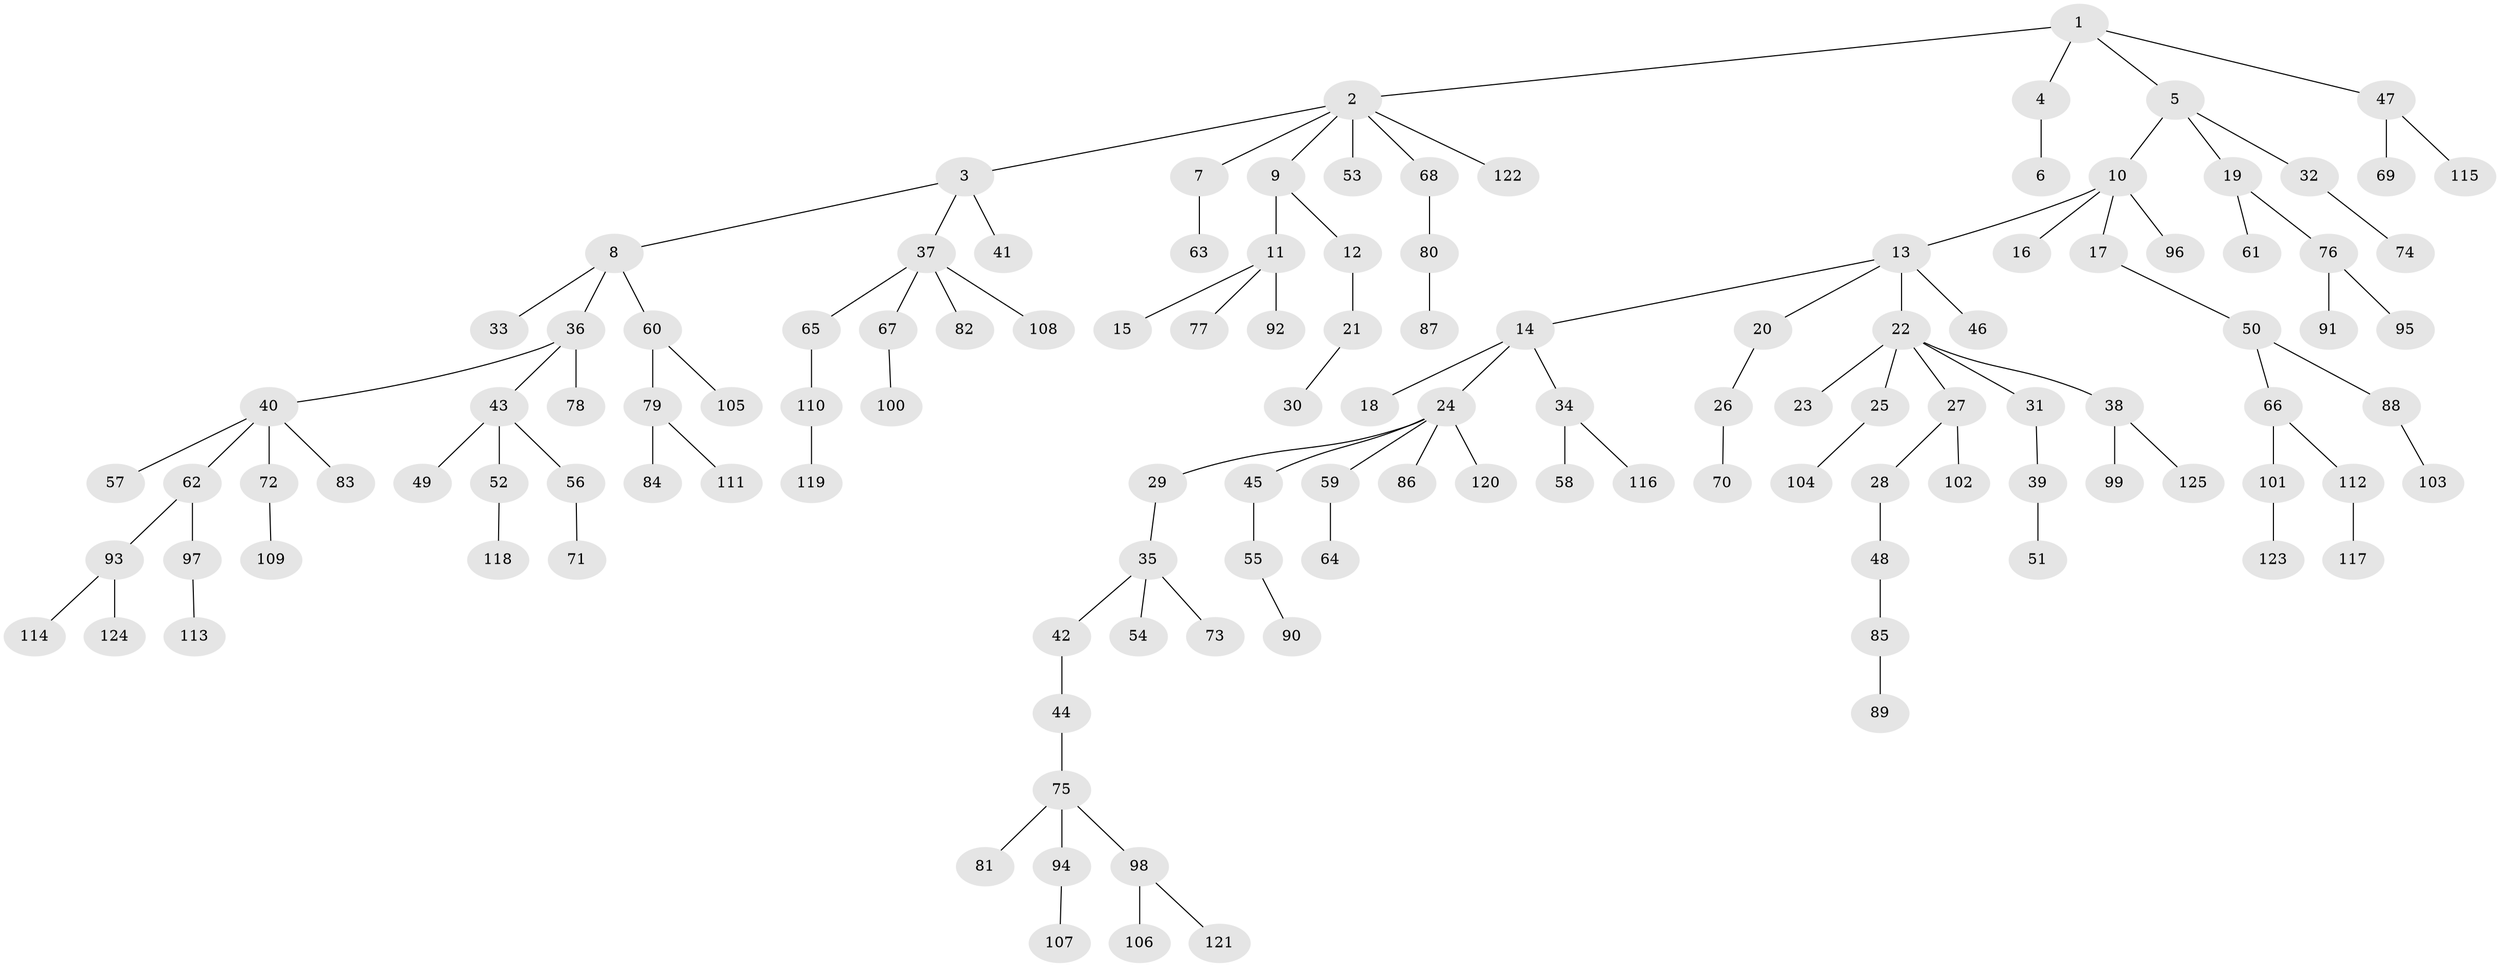 // Generated by graph-tools (version 1.1) at 2025/50/03/09/25 03:50:17]
// undirected, 125 vertices, 124 edges
graph export_dot {
graph [start="1"]
  node [color=gray90,style=filled];
  1;
  2;
  3;
  4;
  5;
  6;
  7;
  8;
  9;
  10;
  11;
  12;
  13;
  14;
  15;
  16;
  17;
  18;
  19;
  20;
  21;
  22;
  23;
  24;
  25;
  26;
  27;
  28;
  29;
  30;
  31;
  32;
  33;
  34;
  35;
  36;
  37;
  38;
  39;
  40;
  41;
  42;
  43;
  44;
  45;
  46;
  47;
  48;
  49;
  50;
  51;
  52;
  53;
  54;
  55;
  56;
  57;
  58;
  59;
  60;
  61;
  62;
  63;
  64;
  65;
  66;
  67;
  68;
  69;
  70;
  71;
  72;
  73;
  74;
  75;
  76;
  77;
  78;
  79;
  80;
  81;
  82;
  83;
  84;
  85;
  86;
  87;
  88;
  89;
  90;
  91;
  92;
  93;
  94;
  95;
  96;
  97;
  98;
  99;
  100;
  101;
  102;
  103;
  104;
  105;
  106;
  107;
  108;
  109;
  110;
  111;
  112;
  113;
  114;
  115;
  116;
  117;
  118;
  119;
  120;
  121;
  122;
  123;
  124;
  125;
  1 -- 2;
  1 -- 4;
  1 -- 5;
  1 -- 47;
  2 -- 3;
  2 -- 7;
  2 -- 9;
  2 -- 53;
  2 -- 68;
  2 -- 122;
  3 -- 8;
  3 -- 37;
  3 -- 41;
  4 -- 6;
  5 -- 10;
  5 -- 19;
  5 -- 32;
  7 -- 63;
  8 -- 33;
  8 -- 36;
  8 -- 60;
  9 -- 11;
  9 -- 12;
  10 -- 13;
  10 -- 16;
  10 -- 17;
  10 -- 96;
  11 -- 15;
  11 -- 77;
  11 -- 92;
  12 -- 21;
  13 -- 14;
  13 -- 20;
  13 -- 22;
  13 -- 46;
  14 -- 18;
  14 -- 24;
  14 -- 34;
  17 -- 50;
  19 -- 61;
  19 -- 76;
  20 -- 26;
  21 -- 30;
  22 -- 23;
  22 -- 25;
  22 -- 27;
  22 -- 31;
  22 -- 38;
  24 -- 29;
  24 -- 45;
  24 -- 59;
  24 -- 86;
  24 -- 120;
  25 -- 104;
  26 -- 70;
  27 -- 28;
  27 -- 102;
  28 -- 48;
  29 -- 35;
  31 -- 39;
  32 -- 74;
  34 -- 58;
  34 -- 116;
  35 -- 42;
  35 -- 54;
  35 -- 73;
  36 -- 40;
  36 -- 43;
  36 -- 78;
  37 -- 65;
  37 -- 67;
  37 -- 82;
  37 -- 108;
  38 -- 99;
  38 -- 125;
  39 -- 51;
  40 -- 57;
  40 -- 62;
  40 -- 72;
  40 -- 83;
  42 -- 44;
  43 -- 49;
  43 -- 52;
  43 -- 56;
  44 -- 75;
  45 -- 55;
  47 -- 69;
  47 -- 115;
  48 -- 85;
  50 -- 66;
  50 -- 88;
  52 -- 118;
  55 -- 90;
  56 -- 71;
  59 -- 64;
  60 -- 79;
  60 -- 105;
  62 -- 93;
  62 -- 97;
  65 -- 110;
  66 -- 101;
  66 -- 112;
  67 -- 100;
  68 -- 80;
  72 -- 109;
  75 -- 81;
  75 -- 94;
  75 -- 98;
  76 -- 91;
  76 -- 95;
  79 -- 84;
  79 -- 111;
  80 -- 87;
  85 -- 89;
  88 -- 103;
  93 -- 114;
  93 -- 124;
  94 -- 107;
  97 -- 113;
  98 -- 106;
  98 -- 121;
  101 -- 123;
  110 -- 119;
  112 -- 117;
}
